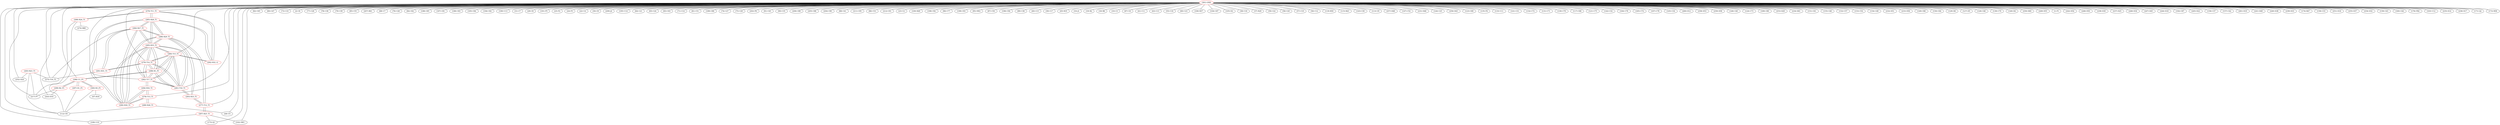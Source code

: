 graph {
	276 [label="(276) T11_T1" color=red]
	288 [label="(288) R24_T1"]
	285 [label="(285) R28_T1"]
	292 [label="(292) R32_t1"]
	277 [label="(277) T12_T1" color=red]
	293 [label="(293) R33_T1"]
	286 [label="(286) R29_T1"]
	287 [label="(287) R25_T1"]
	278 [label="(278) T13_T1" color=red]
	290 [label="(290) R30_T1"]
	294 [label="(294) R34_T1"]
	289 [label="(289) R26_T1"]
	279 [label="(279) T14_T1" color=red]
	291 [label="(291) R31_T1"]
	298 [label="(298) R1_P1"]
	282 [label="(282) T17_T1"]
	295 [label="(295) R35_T1"]
	281 [label="(281) T16_T1"]
	280 [label="(280) T15_T1"]
	280 [label="(280) T15_T1" color=red]
	292 [label="(292) R32_t1"]
	298 [label="(298) R1_P1"]
	282 [label="(282) T17_T1"]
	295 [label="(295) R35_T1"]
	281 [label="(281) T16_T1"]
	279 [label="(279) T14_T1"]
	281 [label="(281) T16_T1" color=red]
	293 [label="(293) R33_T1"]
	298 [label="(298) R1_P1"]
	282 [label="(282) T17_T1"]
	295 [label="(295) R35_T1"]
	280 [label="(280) T15_T1"]
	279 [label="(279) T14_T1"]
	282 [label="(282) T17_T1" color=red]
	294 [label="(294) R34_T1"]
	298 [label="(298) R1_P1"]
	295 [label="(295) R35_T1"]
	281 [label="(281) T16_T1"]
	280 [label="(280) T15_T1"]
	279 [label="(279) T14_T1"]
	283 [label="(283) R23_T1" color=red]
	217 [label="(217) P7"]
	112 [label="(112) U8"]
	252 [label="(252) D24"]
	275 [label="(275) T10_T1"]
	284 [label="(284) R27_T1" color=red]
	290 [label="(290) R30_T1"]
	295 [label="(295) R35_T1"]
	286 [label="(286) R29_T1"]
	285 [label="(285) R28_T1"]
	275 [label="(275) T10_T1"]
	291 [label="(291) R31_T1"]
	285 [label="(285) R28_T1" color=red]
	290 [label="(290) R30_T1"]
	295 [label="(295) R35_T1"]
	286 [label="(286) R29_T1"]
	284 [label="(284) R27_T1"]
	276 [label="(276) T11_T1"]
	292 [label="(292) R32_t1"]
	286 [label="(286) R29_T1" color=red]
	290 [label="(290) R30_T1"]
	295 [label="(295) R35_T1"]
	285 [label="(285) R28_T1"]
	284 [label="(284) R27_T1"]
	293 [label="(293) R33_T1"]
	277 [label="(277) T12_T1"]
	287 [label="(287) R25_T1" color=red]
	109 [label="(109) U10"]
	173 [label="(173) Q1"]
	102 [label="(102) SW1"]
	277 [label="(277) T12_T1"]
	288 [label="(288) R24_T1" color=red]
	112 [label="(112) U8"]
	274 [label="(274) R80"]
	217 [label="(217) P7"]
	276 [label="(276) T11_T1"]
	289 [label="(289) R26_T1" color=red]
	28 [label="(28) U5"]
	112 [label="(112) U8"]
	278 [label="(278) T13_T1"]
	290 [label="(290) R30_T1" color=red]
	295 [label="(295) R35_T1"]
	286 [label="(286) R29_T1"]
	285 [label="(285) R28_T1"]
	284 [label="(284) R27_T1"]
	294 [label="(294) R34_T1"]
	278 [label="(278) T13_T1"]
	291 [label="(291) R31_T1" color=red]
	275 [label="(275) T10_T1"]
	284 [label="(284) R27_T1"]
	279 [label="(279) T14_T1"]
	292 [label="(292) R32_t1" color=red]
	280 [label="(280) T15_T1"]
	276 [label="(276) T11_T1"]
	285 [label="(285) R28_T1"]
	293 [label="(293) R33_T1" color=red]
	281 [label="(281) T16_T1"]
	286 [label="(286) R29_T1"]
	277 [label="(277) T12_T1"]
	294 [label="(294) R34_T1" color=red]
	282 [label="(282) T17_T1"]
	290 [label="(290) R30_T1"]
	278 [label="(278) T13_T1"]
	295 [label="(295) R35_T1" color=red]
	290 [label="(290) R30_T1"]
	286 [label="(286) R29_T1"]
	285 [label="(285) R28_T1"]
	284 [label="(284) R27_T1"]
	298 [label="(298) R1_P1"]
	282 [label="(282) T17_T1"]
	281 [label="(281) T16_T1"]
	280 [label="(280) T15_T1"]
	279 [label="(279) T14_T1"]
	296 [label="(296) U1_P1" color=red]
	297 [label="(297) D1_P1"]
	299 [label="(299) R2_P1"]
	300 [label="(300) R3_P1"]
	298 [label="(298) R1_P1"]
	297 [label="(297) D1_P1" color=red]
	112 [label="(112) U8"]
	296 [label="(296) U1_P1"]
	298 [label="(298) R1_P1" color=red]
	282 [label="(282) T17_T1"]
	295 [label="(295) R35_T1"]
	281 [label="(281) T16_T1"]
	280 [label="(280) T15_T1"]
	279 [label="(279) T14_T1"]
	296 [label="(296) U1_P1"]
	299 [label="(299) R2_P1" color=red]
	217 [label="(217) P7"]
	243 [label="(243) D10"]
	296 [label="(296) U1_P1"]
	300 [label="(300) R3_P1" color=red]
	47 [label="(47) R18"]
	112 [label="(112) U8"]
	296 [label="(296) U1_P1"]
	301 [label="(301) GND" color=red]
	82 [label="(82) C65"]
	80 [label="(80) C47"]
	73 [label="(73) C10"]
	2 [label="(2) C6"]
	77 [label="(77) C26"]
	78 [label="(78) C36"]
	79 [label="(79) C39"]
	85 [label="(85) C55"]
	207 [label="(207) R61"]
	68 [label="(68) U7"]
	76 [label="(76) C28"]
	84 [label="(84) C62"]
	188 [label="(188) C85"]
	187 [label="(187) C81"]
	186 [label="(186) C83"]
	185 [label="(185) C84"]
	194 [label="(194) C82"]
	190 [label="(190) U13"]
	31 [label="(31) C7"]
	29 [label="(29) C8"]
	191 [label="(191) P5"]
	25 [label="(25) P2"]
	24 [label="(24) P3"]
	22 [label="(22) U4"]
	30 [label="(30) C9"]
	209 [label="(209) J2"]
	195 [label="(195) U14"]
	64 [label="(64) C21"]
	65 [label="(65) C24"]
	83 [label="(83) C63"]
	71 [label="(71) C14"]
	81 [label="(81) C51"]
	189 [label="(189) C86"]
	74 [label="(74) C27"]
	75 [label="(75) C29"]
	202 [label="(202) P6"]
	112 [label="(112) U8"]
	91 [label="(91) C45"]
	90 [label="(90) C35"]
	206 [label="(206) C89"]
	205 [label="(205) C88"]
	204 [label="(204) C90"]
	88 [label="(88) C41"]
	211 [label="(211) C95"]
	86 [label="(86) C53"]
	212 [label="(212) C91"]
	102 [label="(102) SW1"]
	23 [label="(23) U2"]
	100 [label="(100) R49"]
	198 [label="(198) C92"]
	96 [label="(96) C77"]
	199 [label="(199) C93"]
	95 [label="(95) SW2"]
	87 [label="(87) C50"]
	196 [label="(196) C94"]
	28 [label="(28) U5"]
	89 [label="(89) C38"]
	40 [label="(40) C15"]
	39 [label="(39) C17"]
	45 [label="(45) R35"]
	33 [label="(33) J1"]
	19 [label="(19) R2"]
	18 [label="(18) R8"]
	10 [label="(10) C3"]
	67 [label="(67) U6"]
	41 [label="(41) C11"]
	43 [label="(43) C13"]
	55 [label="(55) C18"]
	60 [label="(60) C23"]
	106 [label="(106) R37"]
	104 [label="(104) C67"]
	105 [label="(105) D2"]
	109 [label="(109) U10"]
	38 [label="(38) C16"]
	37 [label="(37) R29"]
	59 [label="(59) C22"]
	58 [label="(58) C20"]
	57 [label="(57) C19"]
	56 [label="(56) C12"]
	119 [label="(119) R50"]
	115 [label="(115) R43"]
	143 [label="(143) C30"]
	113 [label="(113) U9"]
	257 [label="(257) D48"]
	147 [label="(147) C52"]
	231 [label="(231) D46"]
	144 [label="(144) C25"]
	256 [label="(256) D43"]
	123 [label="(123) C69"]
	135 [label="(135) P4"]
	133 [label="(133) U11"]
	141 [label="(141) C31"]
	132 [label="(132) C72"]
	131 [label="(131) C71"]
	130 [label="(130) C79"]
	117 [label="(117) C68"]
	121 [label="(121) C75"]
	142 [label="(142) C32"]
	164 [label="(164) C76"]
	165 [label="(165) C74"]
	167 [label="(167) C78"]
	145 [label="(145) C34"]
	260 [label="(260) D12"]
	258 [label="(258) D53"]
	259 [label="(259) D58"]
	146 [label="(146) C40"]
	124 [label="(124) C73"]
	169 [label="(169) C80"]
	253 [label="(253) D29"]
	234 [label="(234) D61"]
	151 [label="(151) C61"]
	155 [label="(155) C48"]
	152 [label="(152) C57"]
	153 [label="(153) C54"]
	154 [label="(154) C49"]
	232 [label="(232) D51"]
	233 [label="(233) D56"]
	149 [label="(149) C66"]
	150 [label="(150) C64"]
	217 [label="(217) P7"]
	129 [label="(129) D6"]
	127 [label="(127) D5"]
	126 [label="(126) C46"]
	139 [label="(139) C70"]
	140 [label="(140) D4"]
	250 [label="(250) D60"]
	249 [label="(249) D55"]
	1 [label="(1) P1"]
	243 [label="(243) D10"]
	242 [label="(242) D54"]
	248 [label="(248) D50"]
	238 [label="(238) D30"]
	237 [label="(237) D25"]
	246 [label="(246) D34"]
	247 [label="(247) D45"]
	244 [label="(244) D18"]
	192 [label="(192) C87"]
	245 [label="(245) D22"]
	156 [label="(156) C37"]
	157 [label="(157) C42"]
	261 [label="(261) D19"]
	241 [label="(241) D49"]
	240 [label="(240) D38"]
	239 [label="(239) D33"]
	174 [label="(174) R47"]
	173 [label="(173) Q1"]
	158 [label="(158) C33"]
	251 [label="(251) D16"]
	252 [label="(252) D24"]
	255 [label="(255) D37"]
	254 [label="(254) D32"]
	159 [label="(159) C43"]
	160 [label="(160) C44"]
	176 [label="(176) FB2"]
	163 [label="(163) U12"]
	235 [label="(235) D14"]
	236 [label="(236) D17"]
	171 [label="(171) Q2"]
	172 [label="(172) R58"]
	275 [label="(275) T10_T1"]
	281 [label="(281) T16_T1"]
	282 [label="(282) T17_T1"]
	280 [label="(280) T15_T1"]
	277 [label="(277) T12_T1"]
	279 [label="(279) T14_T1"]
	278 [label="(278) T13_T1"]
	276 [label="(276) T11_T1"]
	296 [label="(296) U1_P1"]
	276 -- 288
	276 -- 285
	276 -- 292
	277 -- 293
	277 -- 286
	277 -- 287
	278 -- 290
	278 -- 294
	278 -- 289
	279 -- 291
	279 -- 298
	279 -- 282
	279 -- 295
	279 -- 281
	279 -- 280
	280 -- 292
	280 -- 298
	280 -- 282
	280 -- 295
	280 -- 281
	280 -- 279
	281 -- 293
	281 -- 298
	281 -- 282
	281 -- 295
	281 -- 280
	281 -- 279
	282 -- 294
	282 -- 298
	282 -- 295
	282 -- 281
	282 -- 280
	282 -- 279
	283 -- 217
	283 -- 112
	283 -- 252
	283 -- 275
	284 -- 290
	284 -- 295
	284 -- 286
	284 -- 285
	284 -- 275
	284 -- 291
	285 -- 290
	285 -- 295
	285 -- 286
	285 -- 284
	285 -- 276
	285 -- 292
	286 -- 290
	286 -- 295
	286 -- 285
	286 -- 284
	286 -- 293
	286 -- 277
	287 -- 109
	287 -- 173
	287 -- 102
	287 -- 277
	288 -- 112
	288 -- 274
	288 -- 217
	288 -- 276
	289 -- 28
	289 -- 112
	289 -- 278
	290 -- 295
	290 -- 286
	290 -- 285
	290 -- 284
	290 -- 294
	290 -- 278
	291 -- 275
	291 -- 284
	291 -- 279
	292 -- 280
	292 -- 276
	292 -- 285
	293 -- 281
	293 -- 286
	293 -- 277
	294 -- 282
	294 -- 290
	294 -- 278
	295 -- 290
	295 -- 286
	295 -- 285
	295 -- 284
	295 -- 298
	295 -- 282
	295 -- 281
	295 -- 280
	295 -- 279
	296 -- 297
	296 -- 299
	296 -- 300
	296 -- 298
	297 -- 112
	297 -- 296
	298 -- 282
	298 -- 295
	298 -- 281
	298 -- 280
	298 -- 279
	298 -- 296
	299 -- 217
	299 -- 243
	299 -- 296
	300 -- 47
	300 -- 112
	300 -- 296
	301 -- 82
	301 -- 80
	301 -- 73
	301 -- 2
	301 -- 77
	301 -- 78
	301 -- 79
	301 -- 85
	301 -- 207
	301 -- 68
	301 -- 76
	301 -- 84
	301 -- 188
	301 -- 187
	301 -- 186
	301 -- 185
	301 -- 194
	301 -- 190
	301 -- 31
	301 -- 29
	301 -- 191
	301 -- 25
	301 -- 24
	301 -- 22
	301 -- 30
	301 -- 209
	301 -- 195
	301 -- 64
	301 -- 65
	301 -- 83
	301 -- 71
	301 -- 81
	301 -- 189
	301 -- 74
	301 -- 75
	301 -- 202
	301 -- 112
	301 -- 91
	301 -- 90
	301 -- 206
	301 -- 205
	301 -- 204
	301 -- 88
	301 -- 211
	301 -- 86
	301 -- 212
	301 -- 102
	301 -- 23
	301 -- 100
	301 -- 198
	301 -- 96
	301 -- 199
	301 -- 95
	301 -- 87
	301 -- 196
	301 -- 28
	301 -- 89
	301 -- 40
	301 -- 39
	301 -- 45
	301 -- 33
	301 -- 19
	301 -- 18
	301 -- 10
	301 -- 67
	301 -- 41
	301 -- 43
	301 -- 55
	301 -- 60
	301 -- 106
	301 -- 104
	301 -- 105
	301 -- 109
	301 -- 38
	301 -- 37
	301 -- 59
	301 -- 58
	301 -- 57
	301 -- 56
	301 -- 119
	301 -- 115
	301 -- 143
	301 -- 113
	301 -- 257
	301 -- 147
	301 -- 231
	301 -- 144
	301 -- 256
	301 -- 123
	301 -- 135
	301 -- 133
	301 -- 141
	301 -- 132
	301 -- 131
	301 -- 130
	301 -- 117
	301 -- 121
	301 -- 142
	301 -- 164
	301 -- 165
	301 -- 167
	301 -- 145
	301 -- 260
	301 -- 258
	301 -- 259
	301 -- 146
	301 -- 124
	301 -- 169
	301 -- 253
	301 -- 234
	301 -- 151
	301 -- 155
	301 -- 152
	301 -- 153
	301 -- 154
	301 -- 232
	301 -- 233
	301 -- 149
	301 -- 150
	301 -- 217
	301 -- 129
	301 -- 127
	301 -- 126
	301 -- 139
	301 -- 140
	301 -- 250
	301 -- 249
	301 -- 1
	301 -- 243
	301 -- 242
	301 -- 248
	301 -- 238
	301 -- 237
	301 -- 246
	301 -- 247
	301 -- 244
	301 -- 192
	301 -- 245
	301 -- 156
	301 -- 157
	301 -- 261
	301 -- 241
	301 -- 240
	301 -- 239
	301 -- 174
	301 -- 173
	301 -- 158
	301 -- 251
	301 -- 252
	301 -- 255
	301 -- 254
	301 -- 159
	301 -- 160
	301 -- 176
	301 -- 163
	301 -- 235
	301 -- 236
	301 -- 171
	301 -- 172
	301 -- 275
	301 -- 281
	301 -- 282
	301 -- 280
	301 -- 277
	301 -- 279
	301 -- 278
	301 -- 276
	301 -- 296
}